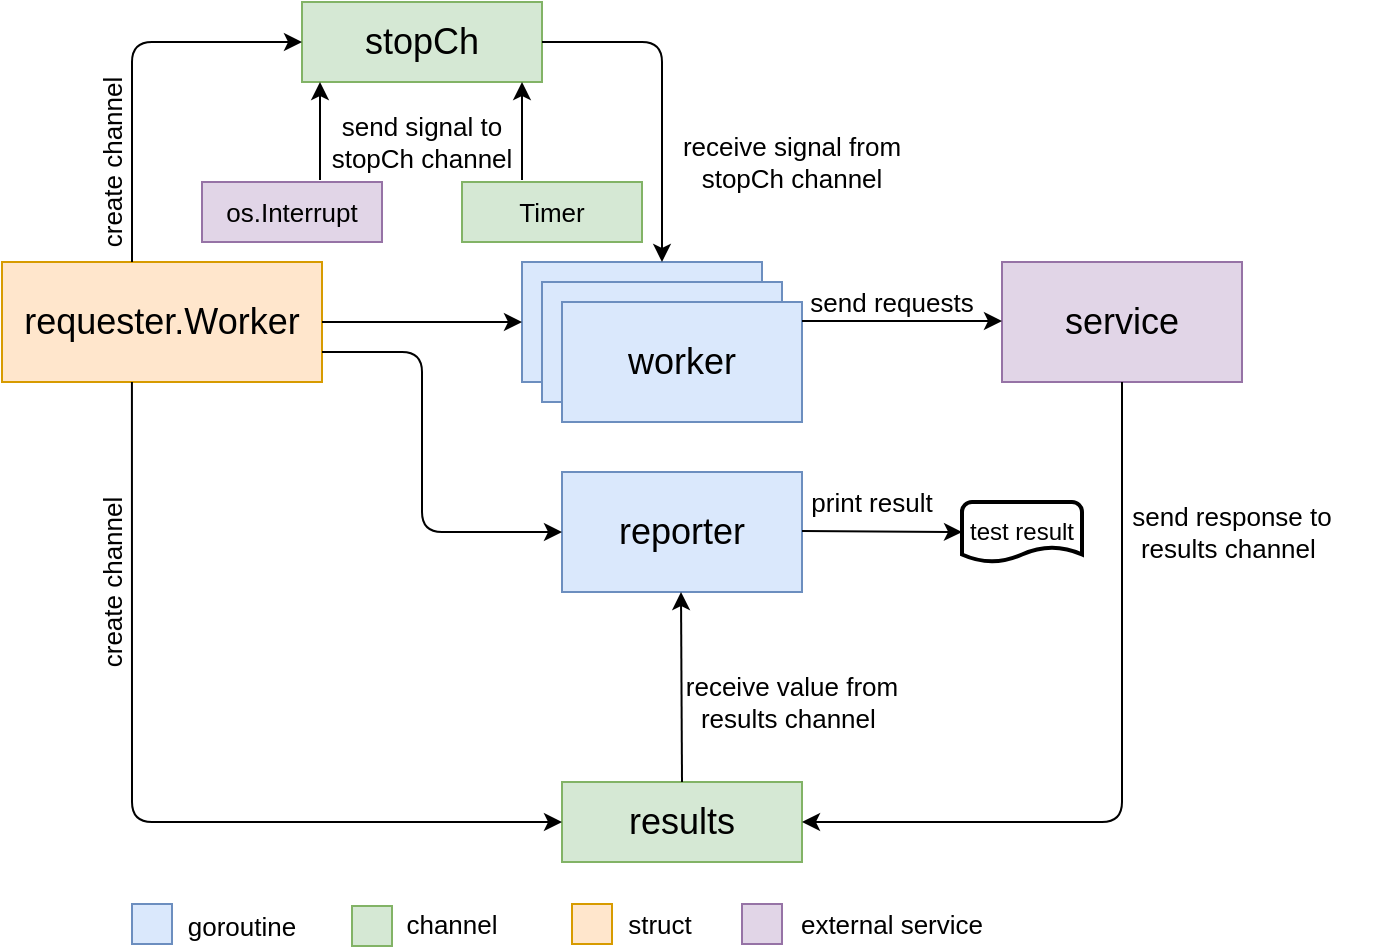 <mxfile version="14.8.5" type="github">
  <diagram id="s0ktNoMSp_u4B69irmWW" name="Page-1">
    <mxGraphModel dx="1554" dy="826" grid="1" gridSize="10" guides="1" tooltips="1" connect="1" arrows="1" fold="1" page="1" pageScale="1" pageWidth="827" pageHeight="1169" math="0" shadow="0">
      <root>
        <mxCell id="0" />
        <mxCell id="1" parent="0" />
        <mxCell id="94mBQBSpKMq9l9AAO7GC-1" value="worker" style="rounded=0;whiteSpace=wrap;html=1;fontSize=18;fillColor=#dae8fc;strokeColor=#6c8ebf;" parent="1" vertex="1">
          <mxGeometry x="500" y="480" width="120" height="60" as="geometry" />
        </mxCell>
        <mxCell id="94mBQBSpKMq9l9AAO7GC-2" value="worker" style="rounded=0;whiteSpace=wrap;html=1;fontSize=18;fillColor=#dae8fc;strokeColor=#6c8ebf;" parent="1" vertex="1">
          <mxGeometry x="510" y="490" width="120" height="60" as="geometry" />
        </mxCell>
        <mxCell id="94mBQBSpKMq9l9AAO7GC-3" value="worker" style="rounded=0;whiteSpace=wrap;html=1;fontSize=18;fillColor=#dae8fc;strokeColor=#6c8ebf;" parent="1" vertex="1">
          <mxGeometry x="520" y="500" width="120" height="60" as="geometry" />
        </mxCell>
        <mxCell id="94mBQBSpKMq9l9AAO7GC-4" value="requester.Worker" style="rounded=0;whiteSpace=wrap;html=1;fontSize=18;fillColor=#ffe6cc;strokeColor=#d79b00;" parent="1" vertex="1">
          <mxGeometry x="240" y="480" width="160" height="60" as="geometry" />
        </mxCell>
        <mxCell id="94mBQBSpKMq9l9AAO7GC-5" value="" style="endArrow=classic;html=1;fontSize=18;exitX=1;exitY=0.5;exitDx=0;exitDy=0;" parent="1" source="94mBQBSpKMq9l9AAO7GC-4" edge="1">
          <mxGeometry width="50" height="50" relative="1" as="geometry">
            <mxPoint x="510" y="610" as="sourcePoint" />
            <mxPoint x="500" y="510" as="targetPoint" />
          </mxGeometry>
        </mxCell>
        <mxCell id="94mBQBSpKMq9l9AAO7GC-6" value="stopCh" style="rounded=0;whiteSpace=wrap;html=1;fontSize=18;fillColor=#d5e8d4;strokeColor=#82b366;" parent="1" vertex="1">
          <mxGeometry x="390" y="350" width="120" height="40" as="geometry" />
        </mxCell>
        <mxCell id="94mBQBSpKMq9l9AAO7GC-8" value="" style="edgeStyle=segmentEdgeStyle;endArrow=classic;html=1;fontSize=18;entryX=0;entryY=0.5;entryDx=0;entryDy=0;" parent="1" target="94mBQBSpKMq9l9AAO7GC-6" edge="1">
          <mxGeometry width="50" height="50" relative="1" as="geometry">
            <mxPoint x="305" y="480" as="sourcePoint" />
            <mxPoint x="390" y="400" as="targetPoint" />
            <Array as="points">
              <mxPoint x="305" y="370" />
            </Array>
          </mxGeometry>
        </mxCell>
        <mxCell id="94mBQBSpKMq9l9AAO7GC-9" value="results" style="rounded=0;whiteSpace=wrap;html=1;fontSize=18;fillColor=#d5e8d4;strokeColor=#82b366;" parent="1" vertex="1">
          <mxGeometry x="520" y="740" width="120" height="40" as="geometry" />
        </mxCell>
        <mxCell id="94mBQBSpKMq9l9AAO7GC-10" value="" style="edgeStyle=segmentEdgeStyle;endArrow=classic;html=1;fontSize=18;exitX=0.406;exitY=1;exitDx=0;exitDy=0;exitPerimeter=0;entryX=0;entryY=0.5;entryDx=0;entryDy=0;" parent="1" source="94mBQBSpKMq9l9AAO7GC-4" target="94mBQBSpKMq9l9AAO7GC-9" edge="1">
          <mxGeometry width="50" height="50" relative="1" as="geometry">
            <mxPoint x="305" y="720" as="sourcePoint" />
            <mxPoint x="370" y="720" as="targetPoint" />
            <Array as="points">
              <mxPoint x="305" y="760" />
            </Array>
          </mxGeometry>
        </mxCell>
        <mxCell id="94mBQBSpKMq9l9AAO7GC-11" value="service" style="rounded=0;whiteSpace=wrap;html=1;fontSize=18;fillColor=#e1d5e7;strokeColor=#9673a6;" parent="1" vertex="1">
          <mxGeometry x="740" y="480" width="120" height="60" as="geometry" />
        </mxCell>
        <mxCell id="94mBQBSpKMq9l9AAO7GC-12" value="" style="endArrow=classic;html=1;fontSize=18;exitX=1;exitY=0.5;exitDx=0;exitDy=0;" parent="1" edge="1">
          <mxGeometry width="50" height="50" relative="1" as="geometry">
            <mxPoint x="640" y="509.5" as="sourcePoint" />
            <mxPoint x="740" y="509.5" as="targetPoint" />
          </mxGeometry>
        </mxCell>
        <mxCell id="94mBQBSpKMq9l9AAO7GC-13" value="" style="edgeStyle=segmentEdgeStyle;endArrow=classic;html=1;fontSize=18;exitX=0.406;exitY=1;exitDx=0;exitDy=0;exitPerimeter=0;entryX=1;entryY=0.5;entryDx=0;entryDy=0;" parent="1" target="94mBQBSpKMq9l9AAO7GC-9" edge="1">
          <mxGeometry width="50" height="50" relative="1" as="geometry">
            <mxPoint x="800" y="540" as="sourcePoint" />
            <mxPoint x="885.04" y="640" as="targetPoint" />
            <Array as="points">
              <mxPoint x="800" y="760" />
            </Array>
          </mxGeometry>
        </mxCell>
        <mxCell id="94mBQBSpKMq9l9AAO7GC-14" value="send response to &lt;br&gt;results channel&amp;nbsp;" style="text;html=1;strokeColor=none;fillColor=none;align=center;verticalAlign=middle;whiteSpace=wrap;rounded=0;fontSize=13;" parent="1" vertex="1">
          <mxGeometry x="780" y="605" width="150" height="20" as="geometry" />
        </mxCell>
        <mxCell id="94mBQBSpKMq9l9AAO7GC-15" value="create channel" style="text;html=1;strokeColor=none;fillColor=none;align=center;verticalAlign=middle;whiteSpace=wrap;rounded=0;fontSize=13;rotation=-90;" parent="1" vertex="1">
          <mxGeometry x="230" y="630" width="130" height="20" as="geometry" />
        </mxCell>
        <mxCell id="94mBQBSpKMq9l9AAO7GC-16" value="create channel" style="text;html=1;strokeColor=none;fillColor=none;align=center;verticalAlign=middle;whiteSpace=wrap;rounded=0;fontSize=13;rotation=-90;" parent="1" vertex="1">
          <mxGeometry x="230" y="420" width="130" height="20" as="geometry" />
        </mxCell>
        <mxCell id="94mBQBSpKMq9l9AAO7GC-17" value="os.Interrupt" style="rounded=0;whiteSpace=wrap;html=1;fontSize=13;fillColor=#e1d5e7;strokeColor=#9673a6;" parent="1" vertex="1">
          <mxGeometry x="340" y="440" width="90" height="30" as="geometry" />
        </mxCell>
        <mxCell id="94mBQBSpKMq9l9AAO7GC-18" value="Timer" style="rounded=0;whiteSpace=wrap;html=1;fontSize=13;fillColor=#d5e8d4;strokeColor=#82b366;" parent="1" vertex="1">
          <mxGeometry x="470" y="440" width="90" height="30" as="geometry" />
        </mxCell>
        <mxCell id="94mBQBSpKMq9l9AAO7GC-20" value="" style="endArrow=classic;html=1;fontSize=18;entryX=0.075;entryY=1;entryDx=0;entryDy=0;entryPerimeter=0;" parent="1" edge="1" target="94mBQBSpKMq9l9AAO7GC-6">
          <mxGeometry width="50" height="50" relative="1" as="geometry">
            <mxPoint x="399" y="439" as="sourcePoint" />
            <mxPoint x="439" y="439" as="targetPoint" />
          </mxGeometry>
        </mxCell>
        <mxCell id="94mBQBSpKMq9l9AAO7GC-21" value="send signal to &lt;br&gt;stopCh channel" style="text;html=1;strokeColor=none;fillColor=none;align=center;verticalAlign=middle;whiteSpace=wrap;rounded=0;fontSize=13;" parent="1" vertex="1">
          <mxGeometry x="385" y="410" width="130" height="20" as="geometry" />
        </mxCell>
        <mxCell id="fX7RQSnT5xPOVE9BPrSB-1" style="edgeStyle=orthogonalEdgeStyle;rounded=0;orthogonalLoop=1;jettySize=auto;html=1;exitX=0.5;exitY=1;exitDx=0;exitDy=0;" parent="1" source="94mBQBSpKMq9l9AAO7GC-21" target="94mBQBSpKMq9l9AAO7GC-21" edge="1">
          <mxGeometry relative="1" as="geometry" />
        </mxCell>
        <mxCell id="fX7RQSnT5xPOVE9BPrSB-2" value="" style="edgeStyle=segmentEdgeStyle;endArrow=classic;html=1;fontSize=18;verticalAlign=bottom;exitX=1;exitY=0.5;exitDx=0;exitDy=0;" parent="1" source="94mBQBSpKMq9l9AAO7GC-6" edge="1">
          <mxGeometry width="50" height="50" relative="1" as="geometry">
            <mxPoint x="610" y="330" as="sourcePoint" />
            <mxPoint x="570" y="480" as="targetPoint" />
            <Array as="points">
              <mxPoint x="570" y="370" />
            </Array>
          </mxGeometry>
        </mxCell>
        <mxCell id="fX7RQSnT5xPOVE9BPrSB-3" value="receive signal from stopCh channel" style="text;html=1;strokeColor=none;fillColor=none;align=center;verticalAlign=middle;whiteSpace=wrap;rounded=0;fontSize=13;" parent="1" vertex="1">
          <mxGeometry x="570" y="420" width="130" height="20" as="geometry" />
        </mxCell>
        <mxCell id="fX7RQSnT5xPOVE9BPrSB-4" value="reporter" style="rounded=0;whiteSpace=wrap;html=1;fontSize=18;fillColor=#dae8fc;strokeColor=#6c8ebf;" parent="1" vertex="1">
          <mxGeometry x="520" y="585" width="120" height="60" as="geometry" />
        </mxCell>
        <mxCell id="fX7RQSnT5xPOVE9BPrSB-6" value="" style="edgeStyle=segmentEdgeStyle;endArrow=classic;html=1;fontSize=18;exitX=1;exitY=0.75;exitDx=0;exitDy=0;entryX=0;entryY=0.5;entryDx=0;entryDy=0;" parent="1" source="94mBQBSpKMq9l9AAO7GC-4" target="fX7RQSnT5xPOVE9BPrSB-4" edge="1">
          <mxGeometry width="50" height="50" relative="1" as="geometry">
            <mxPoint x="434.96" y="520" as="sourcePoint" />
            <mxPoint x="510" y="700" as="targetPoint" />
            <Array as="points">
              <mxPoint x="450" y="525" />
              <mxPoint x="450" y="615" />
            </Array>
          </mxGeometry>
        </mxCell>
        <mxCell id="fX7RQSnT5xPOVE9BPrSB-7" value="" style="endArrow=classic;html=1;fontSize=18;exitX=0.5;exitY=0;exitDx=0;exitDy=0;" parent="1" source="94mBQBSpKMq9l9AAO7GC-9" edge="1">
          <mxGeometry width="50" height="50" relative="1" as="geometry">
            <mxPoint x="579.5" y="725" as="sourcePoint" />
            <mxPoint x="579.5" y="645" as="targetPoint" />
          </mxGeometry>
        </mxCell>
        <mxCell id="fX7RQSnT5xPOVE9BPrSB-8" value="receive value from&lt;br&gt;results channel&amp;nbsp;" style="text;html=1;strokeColor=none;fillColor=none;align=center;verticalAlign=middle;whiteSpace=wrap;rounded=0;fontSize=13;" parent="1" vertex="1">
          <mxGeometry x="560" y="690" width="150" height="20" as="geometry" />
        </mxCell>
        <mxCell id="fX7RQSnT5xPOVE9BPrSB-9" value="send requests" style="text;html=1;strokeColor=none;fillColor=none;align=center;verticalAlign=middle;whiteSpace=wrap;rounded=0;fontSize=13;" parent="1" vertex="1">
          <mxGeometry x="620" y="490" width="130" height="20" as="geometry" />
        </mxCell>
        <mxCell id="fX7RQSnT5xPOVE9BPrSB-10" value="print result" style="text;html=1;strokeColor=none;fillColor=none;align=center;verticalAlign=middle;whiteSpace=wrap;rounded=0;fontSize=13;" parent="1" vertex="1">
          <mxGeometry x="610" y="590" width="130" height="20" as="geometry" />
        </mxCell>
        <mxCell id="fX7RQSnT5xPOVE9BPrSB-11" value="" style="endArrow=classic;html=1;fontSize=18;" parent="1" edge="1">
          <mxGeometry width="50" height="50" relative="1" as="geometry">
            <mxPoint x="640" y="614.5" as="sourcePoint" />
            <mxPoint x="720" y="615" as="targetPoint" />
          </mxGeometry>
        </mxCell>
        <mxCell id="fX7RQSnT5xPOVE9BPrSB-12" value="test result" style="strokeWidth=2;html=1;shape=mxgraph.flowchart.document2;whiteSpace=wrap;size=0.25;" parent="1" vertex="1">
          <mxGeometry x="720" y="600" width="60" height="30" as="geometry" />
        </mxCell>
        <mxCell id="z7di1vemafJ1T-SNzWiH-1" value="" style="endArrow=classic;html=1;fontSize=18;entryX=0.075;entryY=1;entryDx=0;entryDy=0;entryPerimeter=0;" edge="1" parent="1">
          <mxGeometry width="50" height="50" relative="1" as="geometry">
            <mxPoint x="500" y="439" as="sourcePoint" />
            <mxPoint x="500" y="390" as="targetPoint" />
          </mxGeometry>
        </mxCell>
        <mxCell id="z7di1vemafJ1T-SNzWiH-2" value="" style="rounded=0;whiteSpace=wrap;html=1;fillColor=#e1d5e7;strokeColor=#9673a6;" vertex="1" parent="1">
          <mxGeometry x="610" y="801" width="20" height="20" as="geometry" />
        </mxCell>
        <mxCell id="z7di1vemafJ1T-SNzWiH-3" value="external service" style="text;html=1;strokeColor=none;fillColor=none;align=center;verticalAlign=middle;whiteSpace=wrap;rounded=0;fontSize=13;" vertex="1" parent="1">
          <mxGeometry x="620" y="801" width="130" height="20" as="geometry" />
        </mxCell>
        <mxCell id="z7di1vemafJ1T-SNzWiH-4" value="" style="rounded=0;whiteSpace=wrap;html=1;fillColor=#dae8fc;strokeColor=#6c8ebf;" vertex="1" parent="1">
          <mxGeometry x="305" y="801" width="20" height="20" as="geometry" />
        </mxCell>
        <mxCell id="z7di1vemafJ1T-SNzWiH-5" value="goroutine" style="text;html=1;strokeColor=none;fillColor=none;align=center;verticalAlign=middle;whiteSpace=wrap;rounded=0;fontSize=13;" vertex="1" parent="1">
          <mxGeometry x="315" y="801" width="90" height="22" as="geometry" />
        </mxCell>
        <mxCell id="z7di1vemafJ1T-SNzWiH-6" value="" style="rounded=0;whiteSpace=wrap;html=1;fillColor=#d5e8d4;strokeColor=#82b366;" vertex="1" parent="1">
          <mxGeometry x="415" y="802" width="20" height="20" as="geometry" />
        </mxCell>
        <mxCell id="z7di1vemafJ1T-SNzWiH-7" value="channel" style="text;html=1;strokeColor=none;fillColor=none;align=center;verticalAlign=middle;whiteSpace=wrap;rounded=0;fontSize=13;" vertex="1" parent="1">
          <mxGeometry x="420" y="800" width="90" height="22" as="geometry" />
        </mxCell>
        <mxCell id="z7di1vemafJ1T-SNzWiH-9" value="" style="rounded=0;whiteSpace=wrap;html=1;fillColor=#ffe6cc;strokeColor=#d79b00;" vertex="1" parent="1">
          <mxGeometry x="525" y="801" width="20" height="20" as="geometry" />
        </mxCell>
        <mxCell id="z7di1vemafJ1T-SNzWiH-10" value="struct" style="text;html=1;strokeColor=none;fillColor=none;align=center;verticalAlign=middle;whiteSpace=wrap;rounded=0;fontSize=13;" vertex="1" parent="1">
          <mxGeometry x="524" y="800" width="90" height="22" as="geometry" />
        </mxCell>
      </root>
    </mxGraphModel>
  </diagram>
</mxfile>

